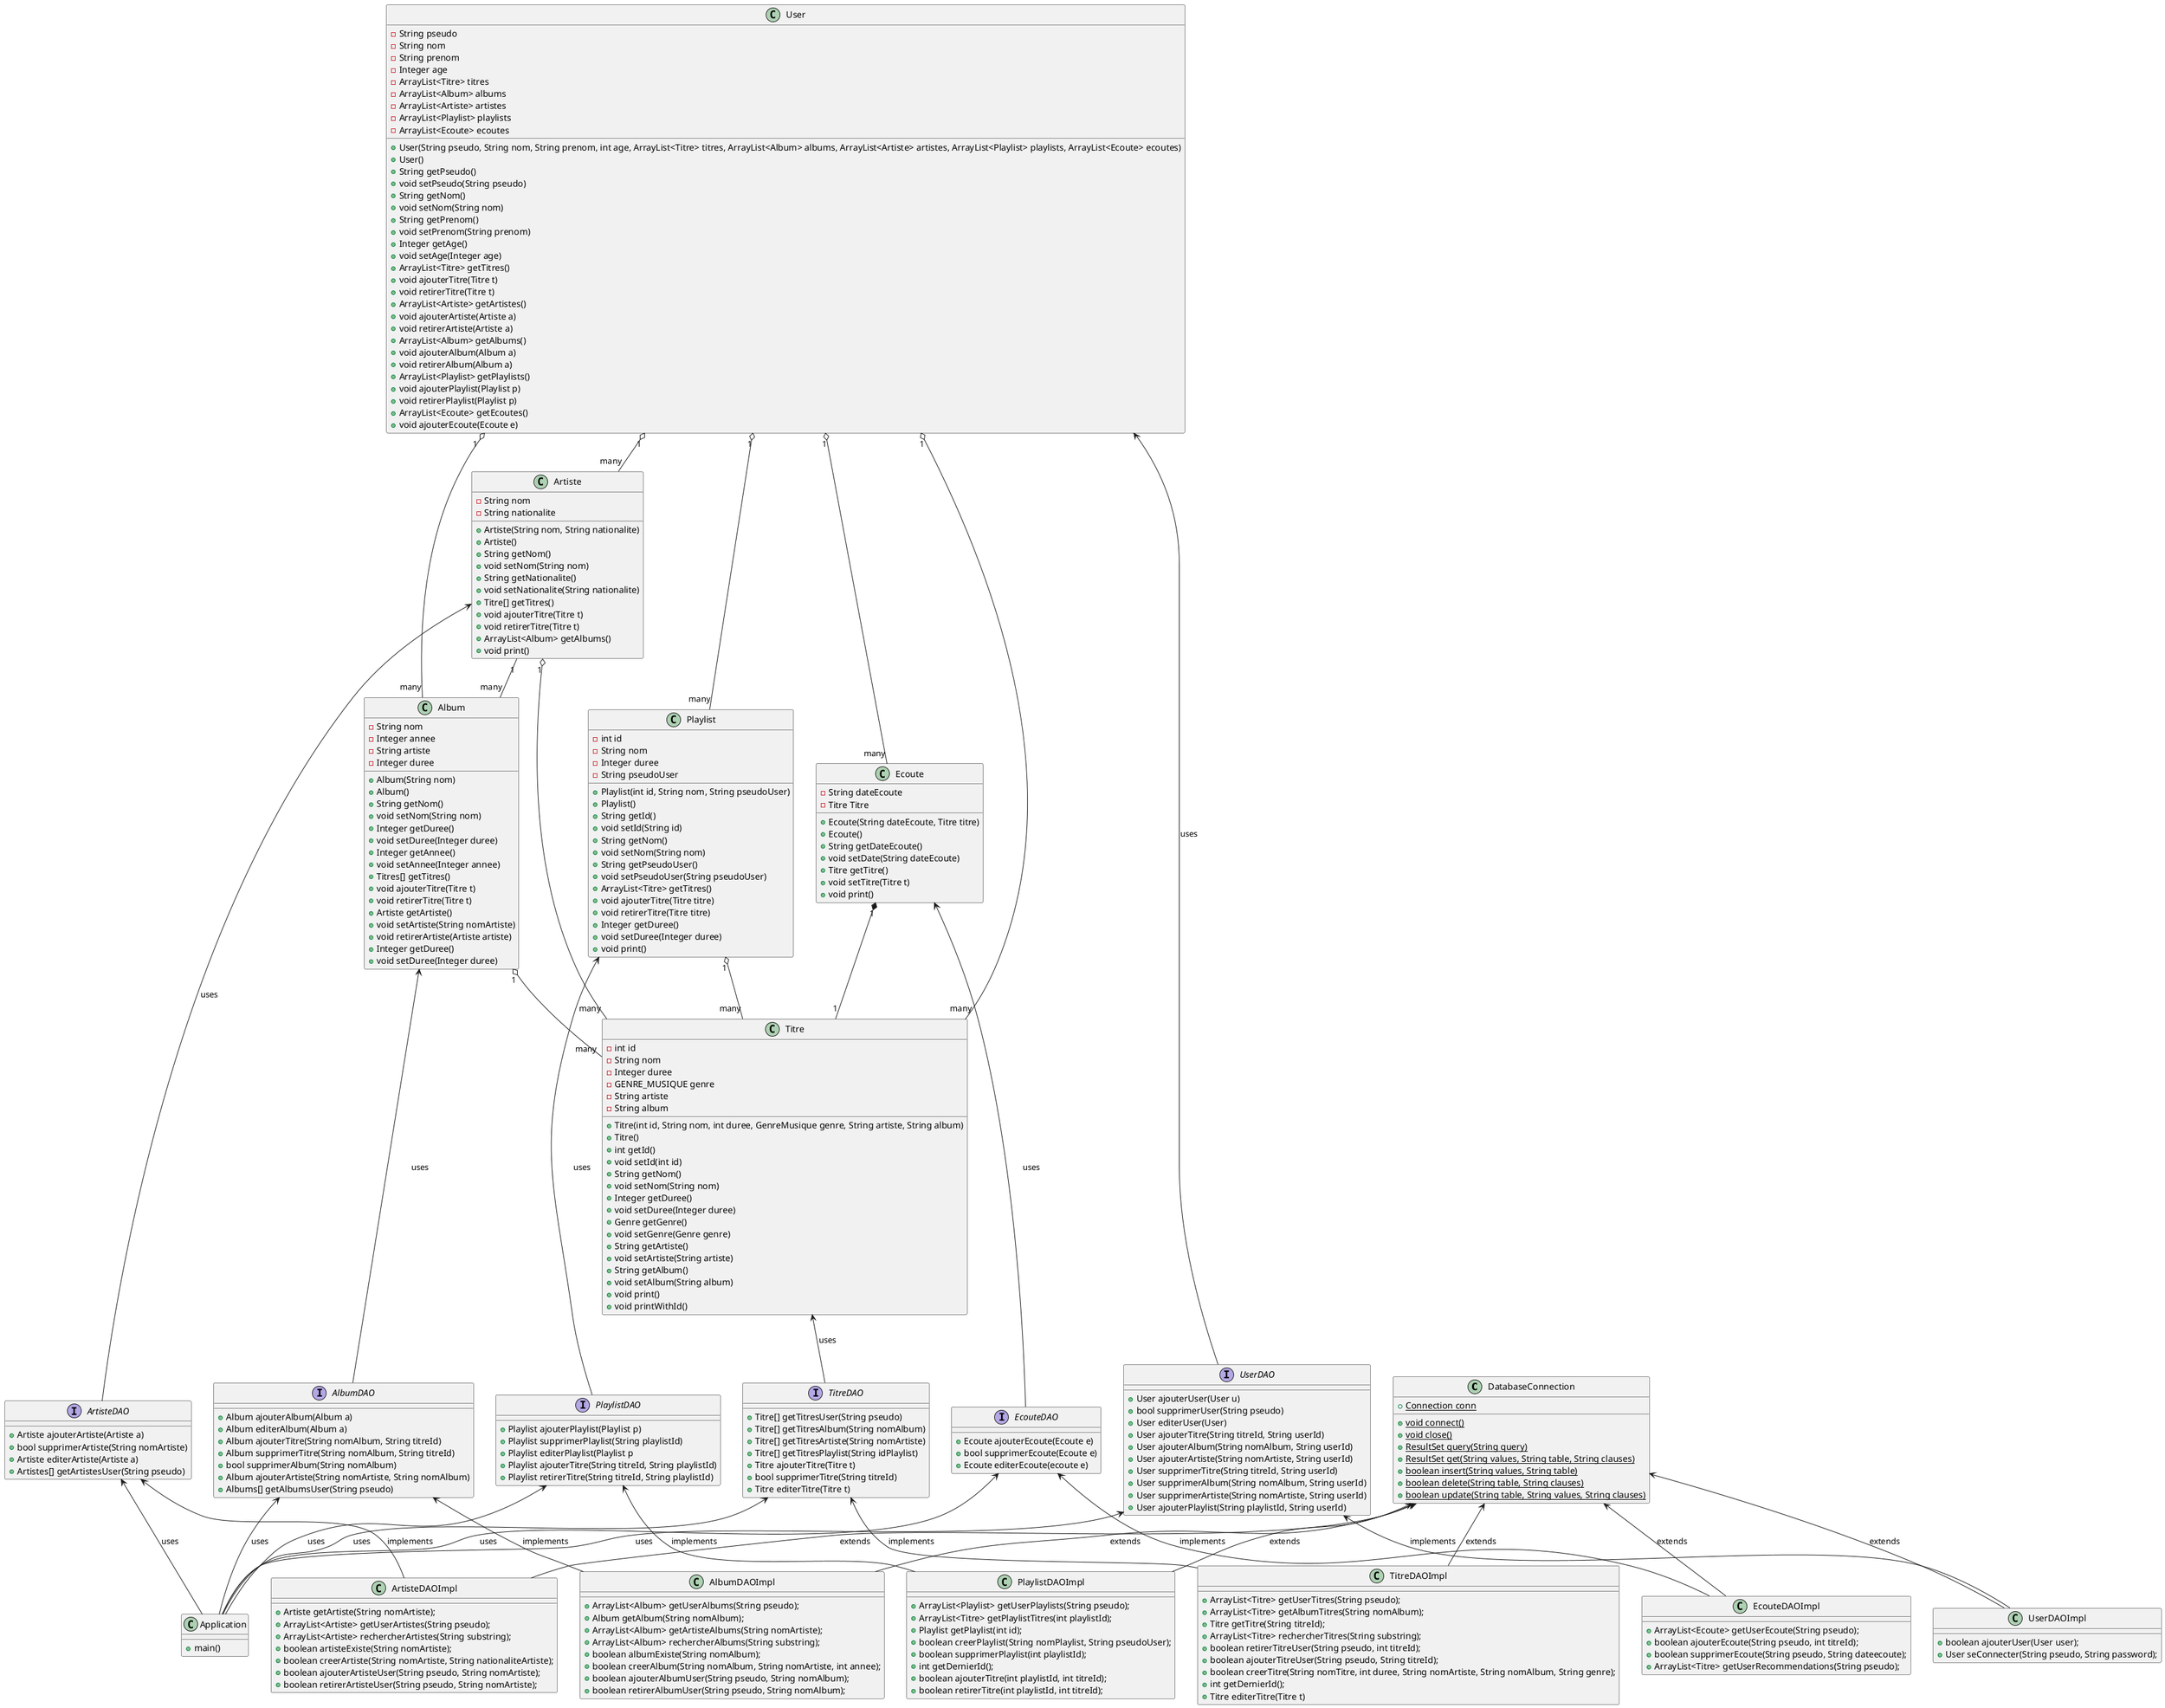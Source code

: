 @startuml
class DatabaseConnection {
    + {static} Connection conn
    + {static} void connect()
    + {static} void close()
    + {static} ResultSet query(String query)
    + {static} ResultSet get(String values, String table, String clauses)
    + {static} boolean insert(String values, String table)
    + {static} boolean delete(String table, String clauses)
    + {static} boolean update(String table, String values, String clauses)
}

class Titre {
    - int id
    - String nom
    - Integer duree
    - GENRE_MUSIQUE genre
    - String artiste
    - String album
    + Titre(int id, String nom, int duree, GenreMusique genre, String artiste, String album)
    + Titre()
    + int getId()
    + void setId(int id)
    + String getNom()
    + void setNom(String nom)
    + Integer getDuree()
    + void setDuree(Integer duree)
    + Genre getGenre()
    + void setGenre(Genre genre)
    + String getArtiste()
    + void setArtiste(String artiste)
    + String getAlbum()
    + void setAlbum(String album)
    + void print()
    + void printWithId()
}

class Album {
    - String nom
    - Integer annee
    - String artiste
    - Integer duree
    + Album(String nom)
    + Album()
    + String getNom()
    + void setNom(String nom)
    + Integer getDuree()
    + void setDuree(Integer duree)
    + Integer getAnnee()
    + void setAnnee(Integer annee)
    + Titres[] getTitres()
    + void ajouterTitre(Titre t)
    + void retirerTitre(Titre t)
    + Artiste getArtiste()
    + void setArtiste(String nomArtiste)
    + void retirerArtiste(Artiste artiste)
    + Integer getDuree()
    + void setDuree(Integer duree)
}

class Artiste {
    - String nom
    - String nationalite
    + Artiste(String nom, String nationalite)
    + Artiste()
    + String getNom()
    + void setNom(String nom)
    + String getNationalite()
    + void setNationalite(String nationalite)
    + Titre[] getTitres()
    + void ajouterTitre(Titre t)
    + void retirerTitre(Titre t)
    + ArrayList<Album> getAlbums()
    + void print()
}

class Playlist {
    - int id
    - String nom
    - Integer duree
    - String pseudoUser
    + Playlist(int id, String nom, String pseudoUser)
    + Playlist()
    + String getId()
    + void setId(String id)
    + String getNom()
    + void setNom(String nom)
    + String getPseudoUser()
    + void setPseudoUser(String pseudoUser)
    + ArrayList<Titre> getTitres()
    + void ajouterTitre(Titre titre)
    + void retirerTitre(Titre titre)
    + Integer getDuree()
    + void setDuree(Integer duree)
    + void print()
}

class User {
    - String pseudo
    - String nom
    - String prenom
    - Integer age
    - ArrayList<Titre> titres
    - ArrayList<Album> albums
    - ArrayList<Artiste> artistes
    - ArrayList<Playlist> playlists
    - ArrayList<Ecoute> ecoutes
    + User(String pseudo, String nom, String prenom, int age, ArrayList<Titre> titres, ArrayList<Album> albums, ArrayList<Artiste> artistes, ArrayList<Playlist> playlists, ArrayList<Ecoute> ecoutes)
    + User()
    + String getPseudo()
    + void setPseudo(String pseudo)
    + String getNom()
    + void setNom(String nom)
    + String getPrenom()
    + void setPrenom(String prenom)
    + Integer getAge()
    + void setAge(Integer age)
    + ArrayList<Titre> getTitres()
    + void ajouterTitre(Titre t)
    + void retirerTitre(Titre t)
    + ArrayList<Artiste> getArtistes()
    + void ajouterArtiste(Artiste a)
    + void retirerArtiste(Artiste a)
    + ArrayList<Album> getAlbums()
    + void ajouterAlbum(Album a)
    + void retirerAlbum(Album a)
    + ArrayList<Playlist> getPlaylists()
    + void ajouterPlaylist(Playlist p)
    + void retirerPlaylist(Playlist p)
    + ArrayList<Ecoute> getEcoutes()
    + void ajouterEcoute(Ecoute e)

}

class Ecoute {
    - String dateEcoute
    - Titre Titre
    + Ecoute(String dateEcoute, Titre titre)
    + Ecoute()
    + String getDateEcoute()
    + void setDate(String dateEcoute)
    + Titre getTitre()
    + void setTitre(Titre t)
    + void print()
}

interface TitreDAO {
    + Titre[] getTitresUser(String pseudo)
    + Titre[] getTitresAlbum(String nomAlbum)
    + Titre[] getTitresArtiste(String nomArtiste)
    + Titre[] getTitresPlaylist(String idPlaylist)
    + Titre ajouterTitre(Titre t)
    + bool supprimerTitre(String titreId)
    + Titre editerTitre(Titre t)
}

interface ArtisteDAO {
    + Artiste ajouterArtiste(Artiste a)
    + bool supprimerArtiste(String nomArtiste)
    + Artiste editerArtiste(Artiste a)
    + Artistes[] getArtistesUser(String pseudo)
}

interface AlbumDAO {
    + Album ajouterAlbum(Album a)
    + Album editerAlbum(Album a)
    + Album ajouterTitre(String nomAlbum, String titreId)
    + Album supprimerTitre(String nomAlbum, String titreId)
    + bool supprimerAlbum(String nomAlbum)
    + Album ajouterArtiste(String nomArtiste, String nomAlbum)
    + Albums[] getAlbumsUser(String pseudo)
}

interface PlaylistDAO {
    + Playlist ajouterPlaylist(Playlist p)
    + Playlist supprimerPlaylist(String playlistId)
    + Playlist editerPlaylist(Playlist p
    + Playlist ajouterTitre(String titreId, String playlistId)
    + Playlist retirerTitre(String titreId, String playlistId)
}

interface EcouteDAO {
    + Ecoute ajouterEcoute(Ecoute e)
    + bool supprimerEcoute(Ecoute e)
    + Ecoute editerEcoute(ecoute e)
}

interface UserDAO {
    + User ajouterUser(User u)
    + bool supprimerUser(String pseudo)
    + User editerUser(User)
    + User ajouterTitre(String titreId, String userId)
    + User ajouterAlbum(String nomAlbum, String userId)
    + User ajouterArtiste(String nomArtiste, String userId)
    + User supprimerTitre(String titreId, String userId)
    + User supprimerAlbum(String nomAlbum, String userId)
    + User supprimerArtiste(String nomArtiste, String userId)
    + User ajouterPlaylist(String playlistId, String userId)
}


class TitreDAOImpl {
    + ArrayList<Titre> getUserTitres(String pseudo);
    + ArrayList<Titre> getAlbumTitres(String nomAlbum);
    + Titre getTitre(String titreId);
    + ArrayList<Titre> rechercherTitres(String substring);
    + boolean retirerTitreUser(String pseudo, int titreId);
    + boolean ajouterTitreUser(String pseudo, String titreId);
    + boolean creerTitre(String nomTitre, int duree, String nomArtiste, String nomAlbum, String genre);
    + int getDernierId();
    + Titre editerTitre(Titre t)
}

class ArtisteDAOImpl {
    + Artiste getArtiste(String nomArtiste);
    +ArrayList<Artiste> getUserArtistes(String pseudo);
    + ArrayList<Artiste> rechercherArtistes(String substring);
    + boolean artisteExiste(String nomArtiste);
    + boolean creerArtiste(String nomArtiste, String nationaliteArtiste);
    + boolean ajouterArtisteUser(String pseudo, String nomArtiste);
    + boolean retirerArtisteUser(String pseudo, String nomArtiste);
}

class AlbumDAOImpl {
    + ArrayList<Album> getUserAlbums(String pseudo);
    + Album getAlbum(String nomAlbum);
    + ArrayList<Album> getArtisteAlbums(String nomArtiste);
    + ArrayList<Album> rechercherAlbums(String substring);
    + boolean albumExiste(String nomAlbum);
    + boolean creerAlbum(String nomAlbum, String nomArtiste, int annee);
    + boolean ajouterAlbumUser(String pseudo, String nomAlbum);
    + boolean retirerAlbumUser(String pseudo, String nomAlbum);
}

class PlaylistDAOImpl {
    + ArrayList<Playlist> getUserPlaylists(String pseudo);
    + ArrayList<Titre> getPlaylistTitres(int playlistId);
    + Playlist getPlaylist(int id);
    + boolean creerPlaylist(String nomPlaylist, String pseudoUser);
    + boolean supprimerPlaylist(int playlistId);
    + int getDernierId();
    + boolean ajouterTitre(int playlistId, int titreId);
    + boolean retirerTitre(int playlistId, int titreId);
}

class EcouteDAOImpl {
    + ArrayList<Ecoute> getUserEcoute(String pseudo);
    + boolean ajouterEcoute(String pseudo, int titreId);
    + boolean supprimerEcoute(String pseudo, String dateecoute);
    + ArrayList<Titre> getUserRecommendations(String pseudo);
}

class UserDAOImpl {
    + boolean ajouterUser(User user);
    + User seConnecter(String pseudo, String password);
}

class Application {
    + main()
}


Album "1" o-- "many" Titre
Artiste "1" o-- "many" Titre
User "1" o-- "many" Titre
User "1" o-- "many" Album
User "1" o-- "many" Artiste
User "1" o-- "many" Playlist
User "1" o-- "many" Ecoute
Playlist "1" o-- "many" Titre
Ecoute "1" *-- "1" Titre
Artiste "1" -- "many" Album

Titre <-- TitreDAO : uses
Artiste <-- ArtisteDAO : uses
Album <-- AlbumDAO : uses
Playlist <-- PlaylistDAO : uses
Ecoute <-- EcouteDAO : uses
User <-- UserDAO : uses

TitreDAO <-- TitreDAOImpl : implements
ArtisteDAO <-- ArtisteDAOImpl : implements
AlbumDAO <-- AlbumDAOImpl : implements
PlaylistDAO <-- PlaylistDAOImpl : implements
EcouteDAO <-- EcouteDAOImpl : implements
UserDAO <-- UserDAOImpl : implements

DatabaseConnection <-- TitreDAOImpl : extends
DatabaseConnection <-- ArtisteDAOImpl : extends
DatabaseConnection <-- AlbumDAOImpl : extends
DatabaseConnection <-- PlaylistDAOImpl : extends
DatabaseConnection <-- EcouteDAOImpl : extends
DatabaseConnection <-- UserDAOImpl : extends



TitreDAO <-- Application : uses
ArtisteDAO <-- Application : uses
AlbumDAO <-- Application : uses
PlaylistDAO <-- Application : uses
EcouteDAO <-- Application : uses
UserDAO <-- Application : uses



@enduml
